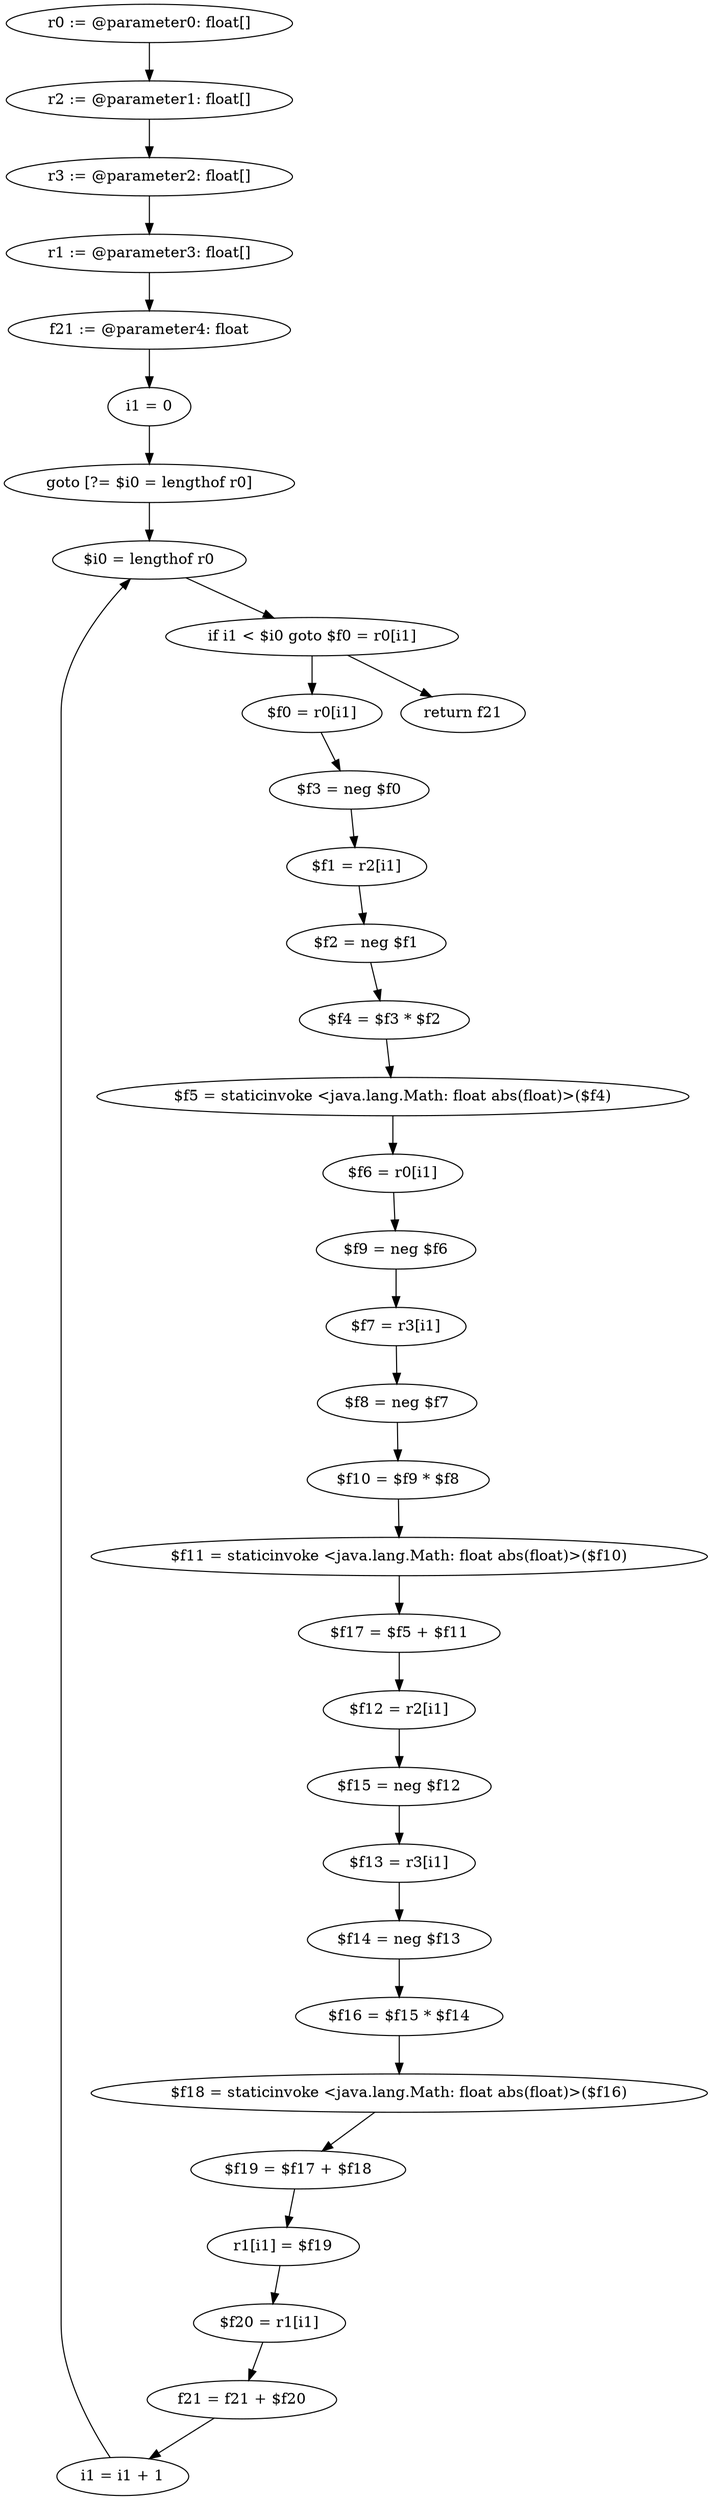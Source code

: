 digraph "unitGraph" {
    "r0 := @parameter0: float[]"
    "r2 := @parameter1: float[]"
    "r3 := @parameter2: float[]"
    "r1 := @parameter3: float[]"
    "f21 := @parameter4: float"
    "i1 = 0"
    "goto [?= $i0 = lengthof r0]"
    "$f0 = r0[i1]"
    "$f3 = neg $f0"
    "$f1 = r2[i1]"
    "$f2 = neg $f1"
    "$f4 = $f3 * $f2"
    "$f5 = staticinvoke <java.lang.Math: float abs(float)>($f4)"
    "$f6 = r0[i1]"
    "$f9 = neg $f6"
    "$f7 = r3[i1]"
    "$f8 = neg $f7"
    "$f10 = $f9 * $f8"
    "$f11 = staticinvoke <java.lang.Math: float abs(float)>($f10)"
    "$f17 = $f5 + $f11"
    "$f12 = r2[i1]"
    "$f15 = neg $f12"
    "$f13 = r3[i1]"
    "$f14 = neg $f13"
    "$f16 = $f15 * $f14"
    "$f18 = staticinvoke <java.lang.Math: float abs(float)>($f16)"
    "$f19 = $f17 + $f18"
    "r1[i1] = $f19"
    "$f20 = r1[i1]"
    "f21 = f21 + $f20"
    "i1 = i1 + 1"
    "$i0 = lengthof r0"
    "if i1 < $i0 goto $f0 = r0[i1]"
    "return f21"
    "r0 := @parameter0: float[]"->"r2 := @parameter1: float[]";
    "r2 := @parameter1: float[]"->"r3 := @parameter2: float[]";
    "r3 := @parameter2: float[]"->"r1 := @parameter3: float[]";
    "r1 := @parameter3: float[]"->"f21 := @parameter4: float";
    "f21 := @parameter4: float"->"i1 = 0";
    "i1 = 0"->"goto [?= $i0 = lengthof r0]";
    "goto [?= $i0 = lengthof r0]"->"$i0 = lengthof r0";
    "$f0 = r0[i1]"->"$f3 = neg $f0";
    "$f3 = neg $f0"->"$f1 = r2[i1]";
    "$f1 = r2[i1]"->"$f2 = neg $f1";
    "$f2 = neg $f1"->"$f4 = $f3 * $f2";
    "$f4 = $f3 * $f2"->"$f5 = staticinvoke <java.lang.Math: float abs(float)>($f4)";
    "$f5 = staticinvoke <java.lang.Math: float abs(float)>($f4)"->"$f6 = r0[i1]";
    "$f6 = r0[i1]"->"$f9 = neg $f6";
    "$f9 = neg $f6"->"$f7 = r3[i1]";
    "$f7 = r3[i1]"->"$f8 = neg $f7";
    "$f8 = neg $f7"->"$f10 = $f9 * $f8";
    "$f10 = $f9 * $f8"->"$f11 = staticinvoke <java.lang.Math: float abs(float)>($f10)";
    "$f11 = staticinvoke <java.lang.Math: float abs(float)>($f10)"->"$f17 = $f5 + $f11";
    "$f17 = $f5 + $f11"->"$f12 = r2[i1]";
    "$f12 = r2[i1]"->"$f15 = neg $f12";
    "$f15 = neg $f12"->"$f13 = r3[i1]";
    "$f13 = r3[i1]"->"$f14 = neg $f13";
    "$f14 = neg $f13"->"$f16 = $f15 * $f14";
    "$f16 = $f15 * $f14"->"$f18 = staticinvoke <java.lang.Math: float abs(float)>($f16)";
    "$f18 = staticinvoke <java.lang.Math: float abs(float)>($f16)"->"$f19 = $f17 + $f18";
    "$f19 = $f17 + $f18"->"r1[i1] = $f19";
    "r1[i1] = $f19"->"$f20 = r1[i1]";
    "$f20 = r1[i1]"->"f21 = f21 + $f20";
    "f21 = f21 + $f20"->"i1 = i1 + 1";
    "i1 = i1 + 1"->"$i0 = lengthof r0";
    "$i0 = lengthof r0"->"if i1 < $i0 goto $f0 = r0[i1]";
    "if i1 < $i0 goto $f0 = r0[i1]"->"return f21";
    "if i1 < $i0 goto $f0 = r0[i1]"->"$f0 = r0[i1]";
}

